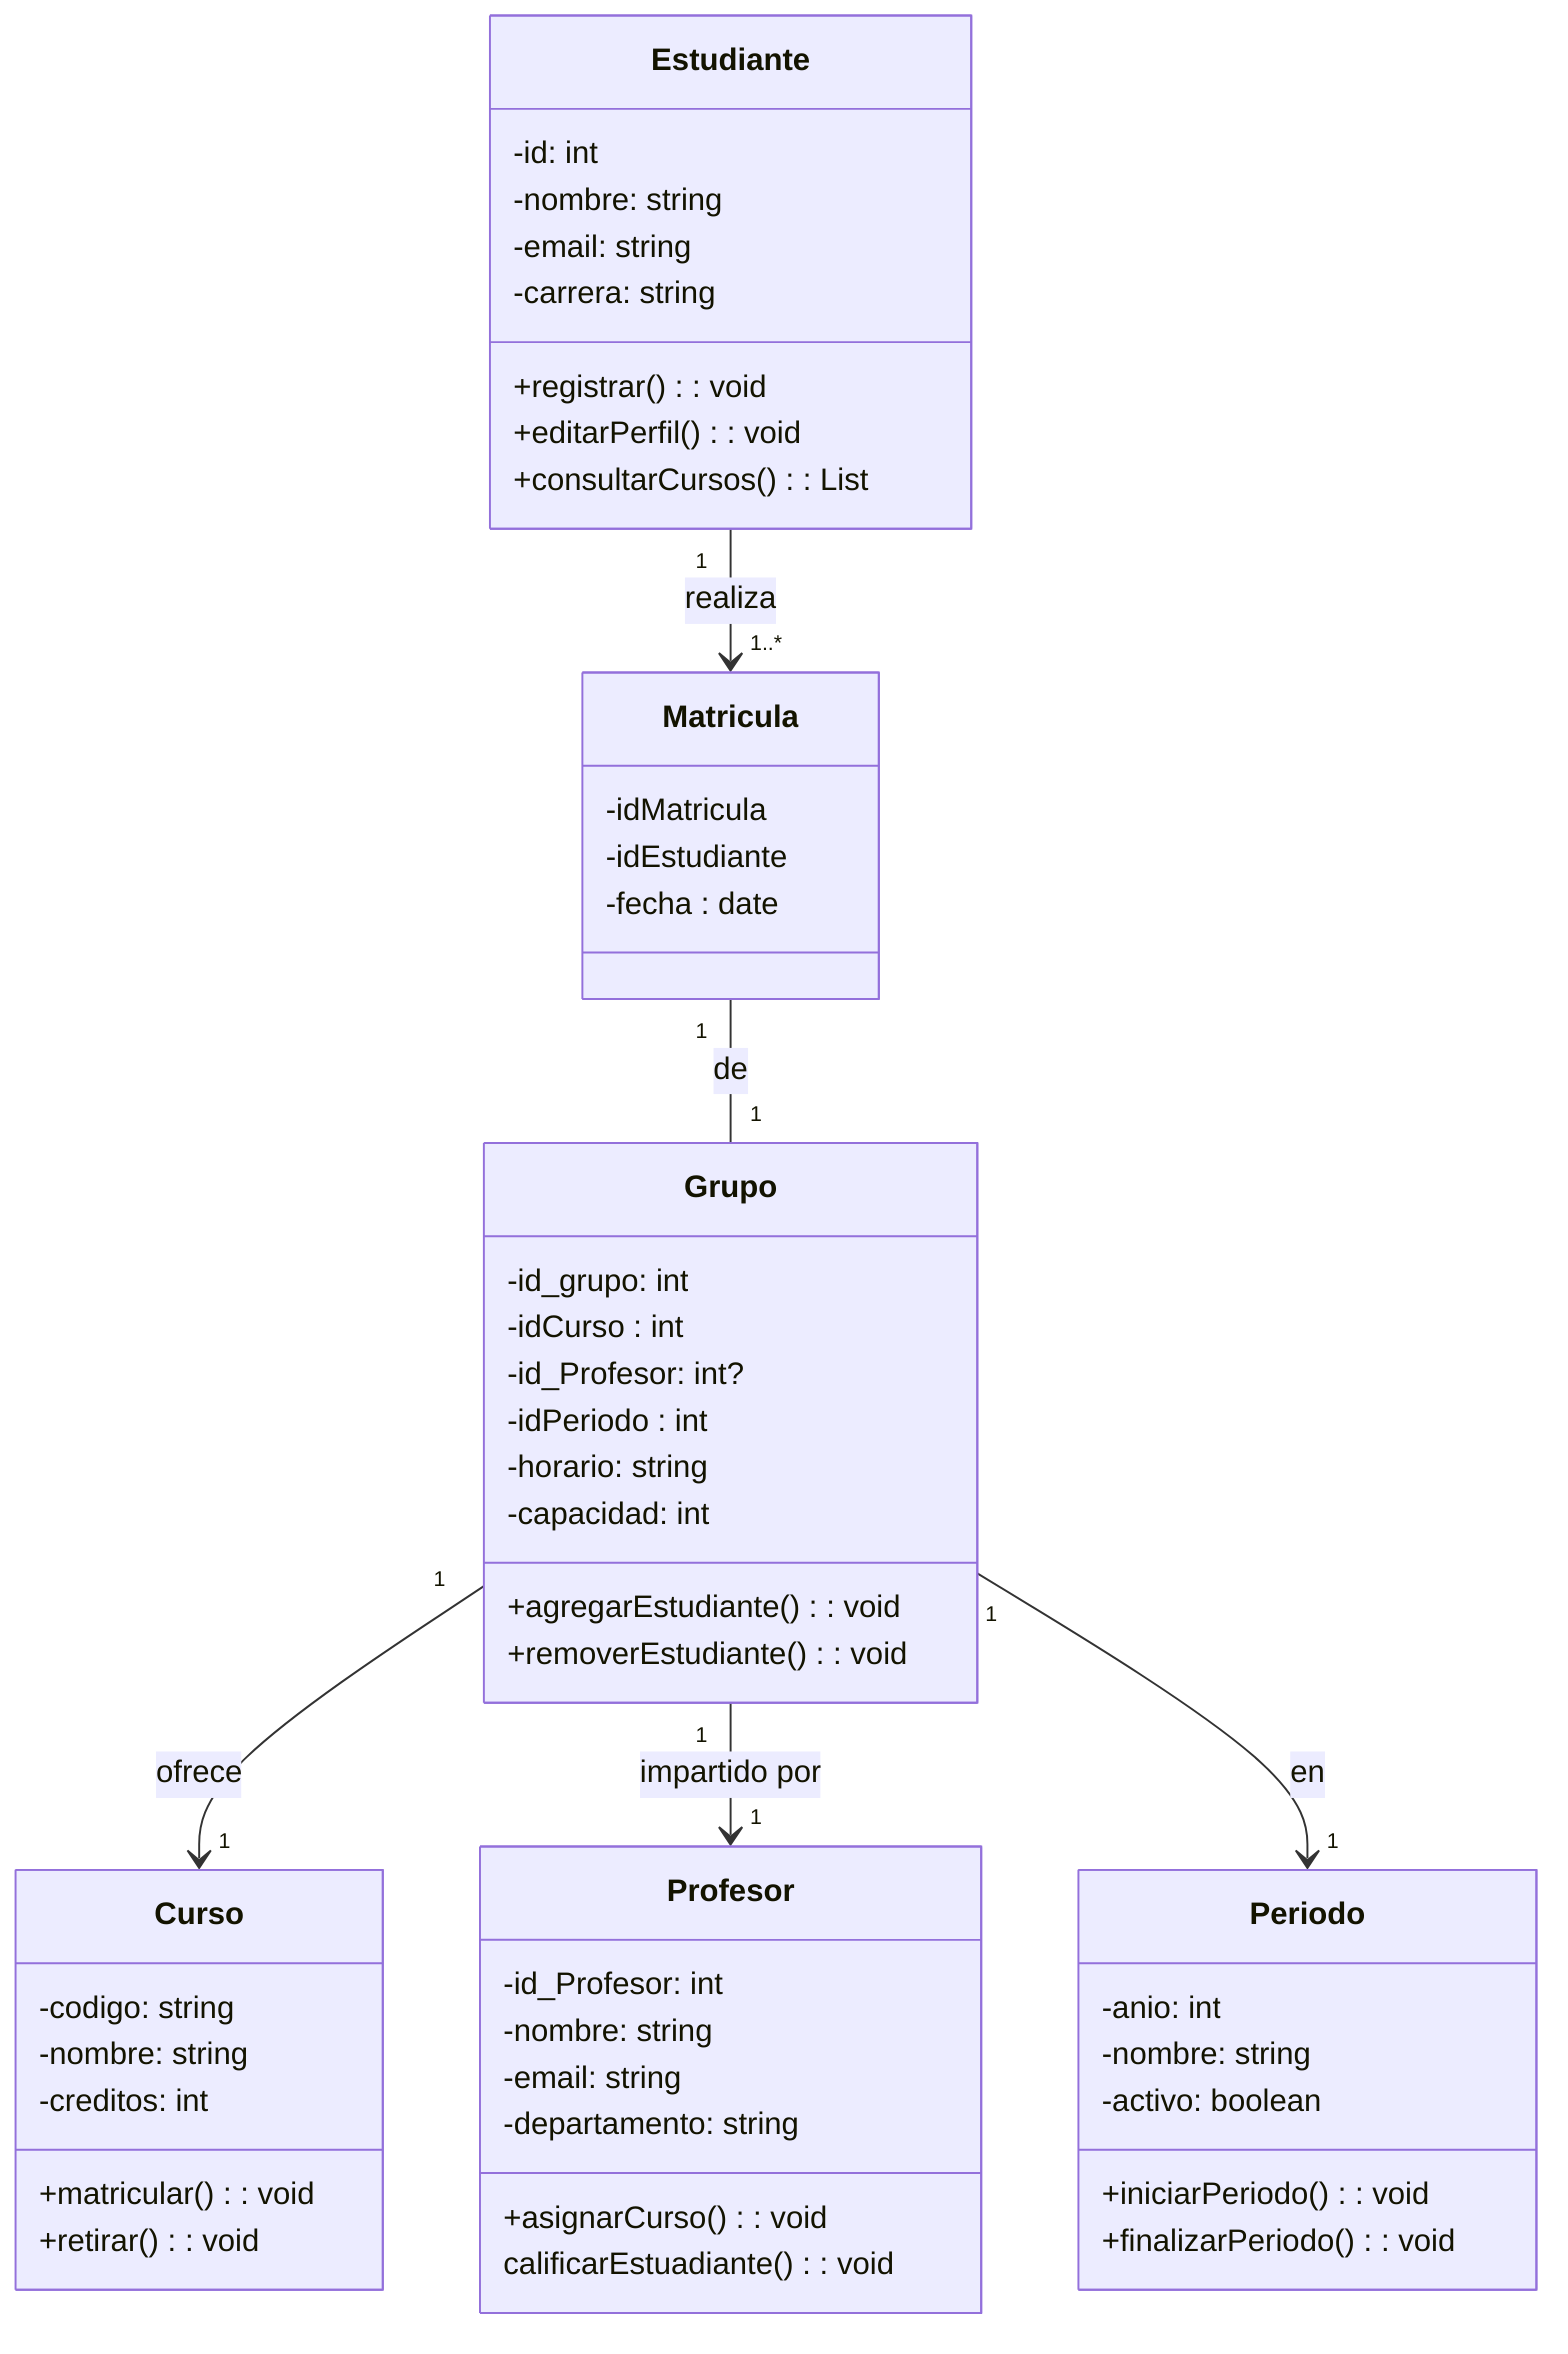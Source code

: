 classDiagram
    class Estudiante {
        -id: int
        -nombre: string
        -email: string
        -carrera: string
        +registrar(): void
        +editarPerfil(): void
        +consultarCursos(): List<Curso>
    }
 
    class Curso {
        -codigo: string
        -nombre: string
        -creditos: int
        +matricular(): void
        +retirar(): void
    }
 class Periodo {
        -anio: int
        -nombre: string
        -activo: boolean
        +iniciarPeriodo(): void
        +finalizarPeriodo(): void
    }
 
    class Profesor{
       -id_Profesor: int
      -nombre: string
       -email: string
       -departamento: string
    +asignarCurso(): void
    calificarEstuadiante(): void
    }

    class Matricula{
    -idMatricula
    -idEstudiante
    -fecha : date
   }

    class Grupo {
    -id_grupo: int
    -idCurso : int
    -id_Profesor: int?
    -idPeriodo : int
    -horario: string
    -capacidad: int
    +agregarEstudiante(): void
    +removerEstudiante(): void
    }

    Grupo "1" --> "1" Curso : ofrece
    Grupo "1" --> "1" Profesor : impartido por
    Grupo "1" --> "1" Periodo :  en 
    Estudiante "1" --> "1..*" Matricula : realiza
    Matricula "1" -- "1" Grupo : de